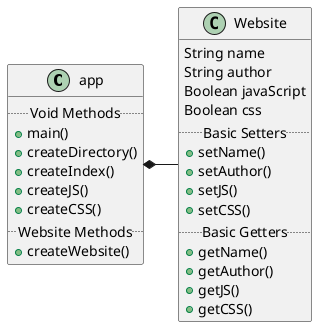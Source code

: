 @startuml
'https://plantuml.com/class-diagram

class app {
..Void Methods..
+ main()
+ createDirectory()
+ createIndex()
+ createJS()
+ createCSS()
..Website Methods..
+ createWebsite()
}

class Website {
String name
String author
Boolean javaScript
Boolean css
..Basic Setters..
+ setName()
+ setAuthor()
+ setJS()
+ setCSS()
..Basic Getters..
+ getName()
+ getAuthor()
+ getJS()
+ getCSS()
}

app *- Website

@enduml